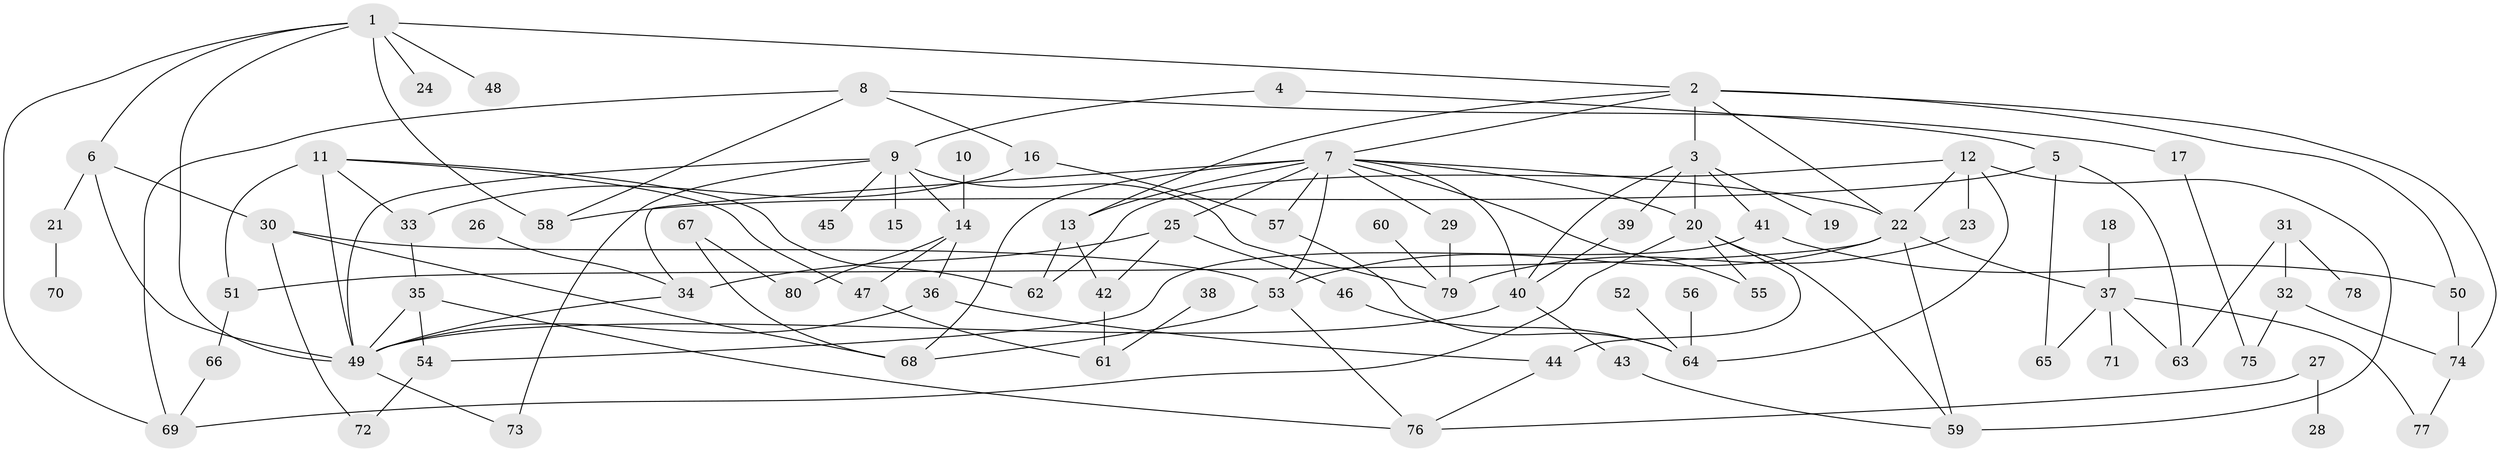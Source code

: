 // original degree distribution, {7: 0.022727272727272728, 6: 0.015151515151515152, 4: 0.18181818181818182, 8: 0.007575757575757576, 2: 0.25757575757575757, 12: 0.007575757575757576, 5: 0.06060606060606061, 3: 0.19696969696969696, 1: 0.25}
// Generated by graph-tools (version 1.1) at 2025/36/03/04/25 23:36:02]
// undirected, 80 vertices, 128 edges
graph export_dot {
  node [color=gray90,style=filled];
  1;
  2;
  3;
  4;
  5;
  6;
  7;
  8;
  9;
  10;
  11;
  12;
  13;
  14;
  15;
  16;
  17;
  18;
  19;
  20;
  21;
  22;
  23;
  24;
  25;
  26;
  27;
  28;
  29;
  30;
  31;
  32;
  33;
  34;
  35;
  36;
  37;
  38;
  39;
  40;
  41;
  42;
  43;
  44;
  45;
  46;
  47;
  48;
  49;
  50;
  51;
  52;
  53;
  54;
  55;
  56;
  57;
  58;
  59;
  60;
  61;
  62;
  63;
  64;
  65;
  66;
  67;
  68;
  69;
  70;
  71;
  72;
  73;
  74;
  75;
  76;
  77;
  78;
  79;
  80;
  1 -- 2 [weight=1.0];
  1 -- 6 [weight=1.0];
  1 -- 24 [weight=1.0];
  1 -- 48 [weight=1.0];
  1 -- 49 [weight=1.0];
  1 -- 58 [weight=1.0];
  1 -- 69 [weight=1.0];
  2 -- 3 [weight=1.0];
  2 -- 7 [weight=1.0];
  2 -- 13 [weight=1.0];
  2 -- 22 [weight=1.0];
  2 -- 50 [weight=1.0];
  2 -- 74 [weight=1.0];
  3 -- 19 [weight=1.0];
  3 -- 20 [weight=1.0];
  3 -- 39 [weight=1.0];
  3 -- 40 [weight=1.0];
  3 -- 41 [weight=1.0];
  4 -- 5 [weight=1.0];
  4 -- 9 [weight=1.0];
  5 -- 58 [weight=1.0];
  5 -- 63 [weight=1.0];
  5 -- 65 [weight=2.0];
  6 -- 21 [weight=1.0];
  6 -- 30 [weight=1.0];
  6 -- 49 [weight=1.0];
  7 -- 13 [weight=2.0];
  7 -- 20 [weight=1.0];
  7 -- 22 [weight=1.0];
  7 -- 25 [weight=1.0];
  7 -- 29 [weight=1.0];
  7 -- 34 [weight=1.0];
  7 -- 40 [weight=1.0];
  7 -- 53 [weight=1.0];
  7 -- 55 [weight=1.0];
  7 -- 57 [weight=1.0];
  7 -- 68 [weight=1.0];
  8 -- 16 [weight=1.0];
  8 -- 17 [weight=1.0];
  8 -- 58 [weight=1.0];
  8 -- 69 [weight=1.0];
  9 -- 14 [weight=1.0];
  9 -- 15 [weight=1.0];
  9 -- 45 [weight=1.0];
  9 -- 49 [weight=1.0];
  9 -- 73 [weight=1.0];
  9 -- 79 [weight=1.0];
  10 -- 14 [weight=1.0];
  11 -- 33 [weight=1.0];
  11 -- 47 [weight=1.0];
  11 -- 49 [weight=2.0];
  11 -- 51 [weight=1.0];
  11 -- 62 [weight=1.0];
  12 -- 22 [weight=1.0];
  12 -- 23 [weight=1.0];
  12 -- 59 [weight=1.0];
  12 -- 62 [weight=1.0];
  12 -- 64 [weight=1.0];
  13 -- 42 [weight=1.0];
  13 -- 62 [weight=1.0];
  14 -- 36 [weight=1.0];
  14 -- 47 [weight=1.0];
  14 -- 80 [weight=1.0];
  16 -- 33 [weight=1.0];
  16 -- 57 [weight=1.0];
  17 -- 75 [weight=1.0];
  18 -- 37 [weight=1.0];
  20 -- 44 [weight=1.0];
  20 -- 55 [weight=1.0];
  20 -- 59 [weight=1.0];
  20 -- 69 [weight=1.0];
  21 -- 70 [weight=1.0];
  22 -- 37 [weight=1.0];
  22 -- 51 [weight=1.0];
  22 -- 53 [weight=1.0];
  22 -- 59 [weight=1.0];
  23 -- 79 [weight=1.0];
  25 -- 34 [weight=1.0];
  25 -- 42 [weight=1.0];
  25 -- 46 [weight=1.0];
  26 -- 34 [weight=1.0];
  27 -- 28 [weight=1.0];
  27 -- 76 [weight=1.0];
  29 -- 79 [weight=1.0];
  30 -- 53 [weight=1.0];
  30 -- 68 [weight=1.0];
  30 -- 72 [weight=1.0];
  31 -- 32 [weight=2.0];
  31 -- 63 [weight=1.0];
  31 -- 78 [weight=1.0];
  32 -- 74 [weight=1.0];
  32 -- 75 [weight=1.0];
  33 -- 35 [weight=1.0];
  34 -- 49 [weight=1.0];
  35 -- 49 [weight=1.0];
  35 -- 54 [weight=1.0];
  35 -- 76 [weight=1.0];
  36 -- 44 [weight=1.0];
  36 -- 49 [weight=1.0];
  37 -- 63 [weight=1.0];
  37 -- 65 [weight=1.0];
  37 -- 71 [weight=1.0];
  37 -- 77 [weight=1.0];
  38 -- 61 [weight=1.0];
  39 -- 40 [weight=1.0];
  40 -- 43 [weight=1.0];
  40 -- 49 [weight=1.0];
  41 -- 50 [weight=1.0];
  41 -- 54 [weight=1.0];
  42 -- 61 [weight=1.0];
  43 -- 59 [weight=1.0];
  44 -- 76 [weight=1.0];
  46 -- 64 [weight=1.0];
  47 -- 61 [weight=1.0];
  49 -- 73 [weight=1.0];
  50 -- 74 [weight=1.0];
  51 -- 66 [weight=1.0];
  52 -- 64 [weight=1.0];
  53 -- 68 [weight=1.0];
  53 -- 76 [weight=1.0];
  54 -- 72 [weight=1.0];
  56 -- 64 [weight=1.0];
  57 -- 64 [weight=1.0];
  60 -- 79 [weight=1.0];
  66 -- 69 [weight=1.0];
  67 -- 68 [weight=1.0];
  67 -- 80 [weight=1.0];
  74 -- 77 [weight=1.0];
}
